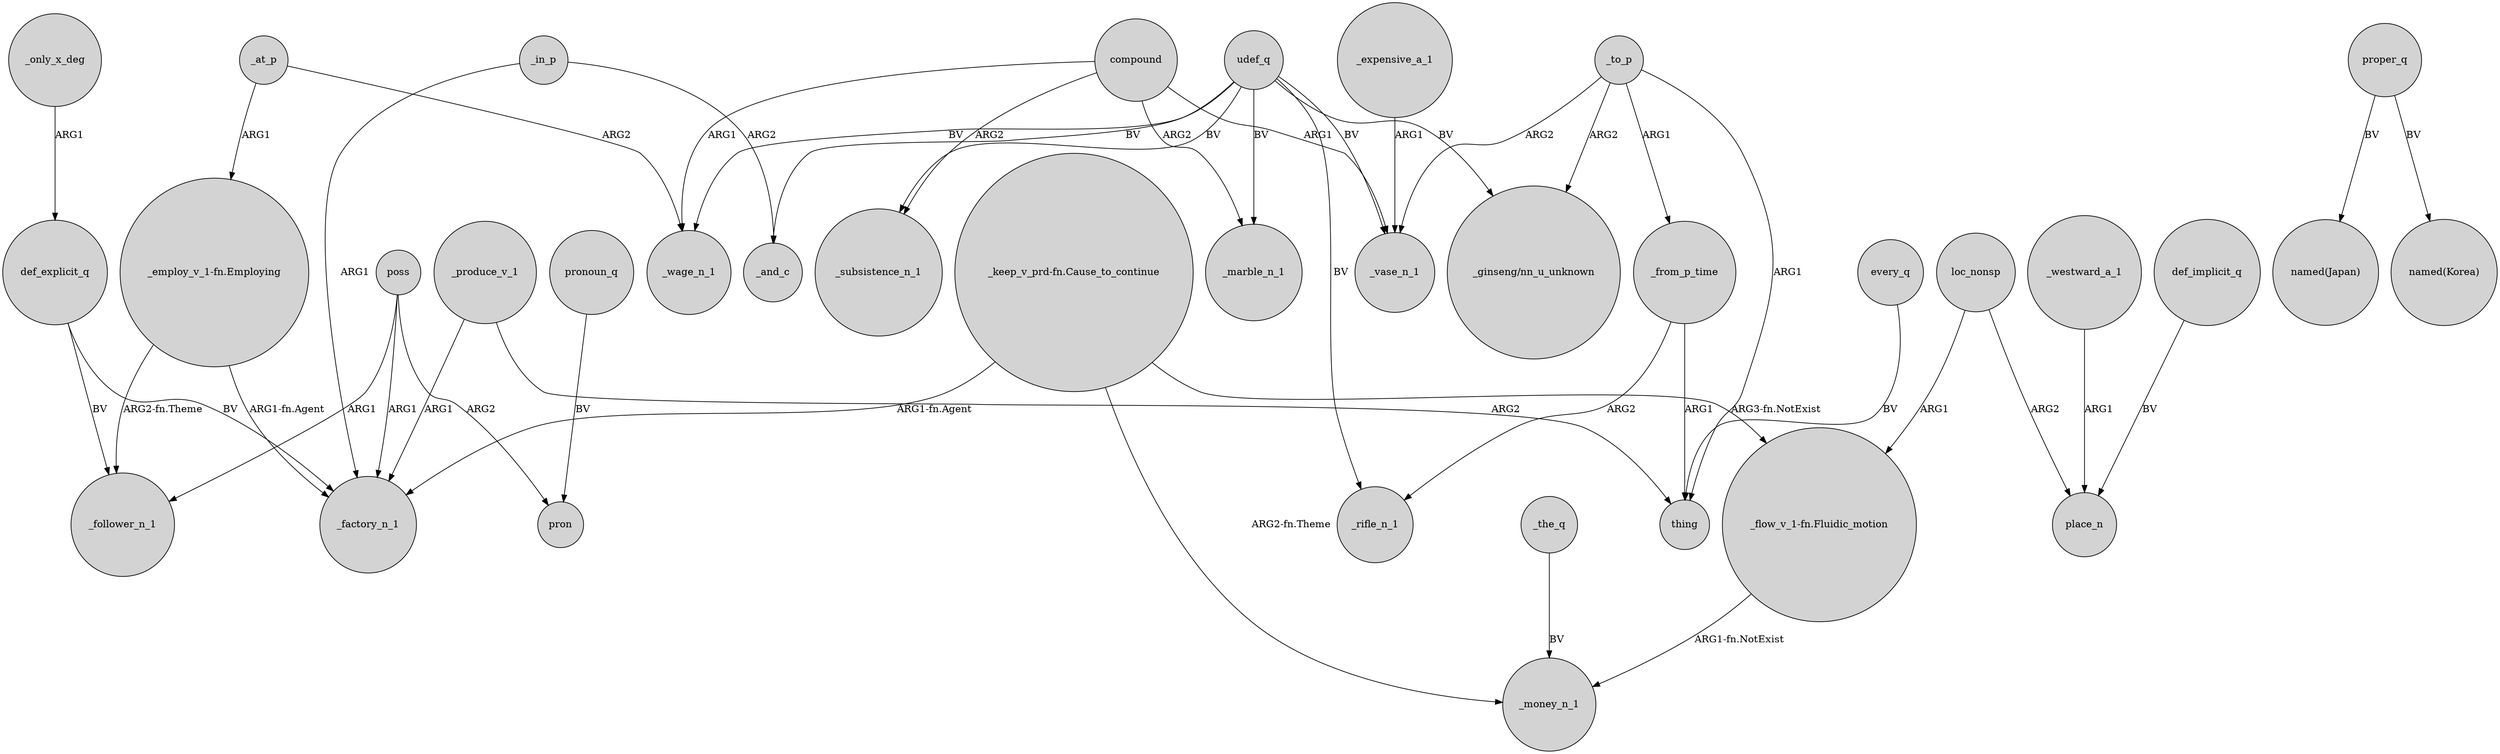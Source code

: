 digraph {
	node [shape=circle style=filled]
	_produce_v_1 -> _factory_n_1 [label=ARG1]
	udef_q -> _marble_n_1 [label=BV]
	poss -> _follower_n_1 [label=ARG1]
	def_explicit_q -> _factory_n_1 [label=BV]
	poss -> pron [label=ARG2]
	_the_q -> _money_n_1 [label=BV]
	compound -> _marble_n_1 [label=ARG2]
	_in_p -> _factory_n_1 [label=ARG1]
	udef_q -> _wage_n_1 [label=BV]
	_at_p -> "_employ_v_1-fn.Employing" [label=ARG1]
	every_q -> thing [label=BV]
	_westward_a_1 -> place_n [label=ARG1]
	_expensive_a_1 -> _vase_n_1 [label=ARG1]
	compound -> _wage_n_1 [label=ARG1]
	_to_p -> _from_p_time [label=ARG1]
	"_keep_v_prd-fn.Cause_to_continue" -> "_flow_v_1-fn.Fluidic_motion" [label="ARG3-fn.NotExist"]
	_from_p_time -> _rifle_n_1 [label=ARG2]
	"_flow_v_1-fn.Fluidic_motion" -> _money_n_1 [label="ARG1-fn.NotExist"]
	def_implicit_q -> place_n [label=BV]
	proper_q -> "named(Japan)" [label=BV]
	_to_p -> thing [label=ARG1]
	compound -> _subsistence_n_1 [label=ARG2]
	pronoun_q -> pron [label=BV]
	_to_p -> _vase_n_1 [label=ARG2]
	"_keep_v_prd-fn.Cause_to_continue" -> _factory_n_1 [label="ARG1-fn.Agent"]
	_produce_v_1 -> thing [label=ARG2]
	proper_q -> "named(Korea)" [label=BV]
	udef_q -> _rifle_n_1 [label=BV]
	loc_nonsp -> "_flow_v_1-fn.Fluidic_motion" [label=ARG1]
	def_explicit_q -> _follower_n_1 [label=BV]
	_to_p -> "_ginseng/nn_u_unknown" [label=ARG2]
	_from_p_time -> thing [label=ARG1]
	compound -> _vase_n_1 [label=ARG1]
	loc_nonsp -> place_n [label=ARG2]
	"_employ_v_1-fn.Employing" -> _factory_n_1 [label="ARG1-fn.Agent"]
	udef_q -> "_ginseng/nn_u_unknown" [label=BV]
	_only_x_deg -> def_explicit_q [label=ARG1]
	udef_q -> _and_c [label=BV]
	"_employ_v_1-fn.Employing" -> _follower_n_1 [label="ARG2-fn.Theme"]
	_in_p -> _and_c [label=ARG2]
	_at_p -> _wage_n_1 [label=ARG2]
	udef_q -> _subsistence_n_1 [label=BV]
	udef_q -> _vase_n_1 [label=BV]
	poss -> _factory_n_1 [label=ARG1]
	"_keep_v_prd-fn.Cause_to_continue" -> _money_n_1 [label="ARG2-fn.Theme"]
}
